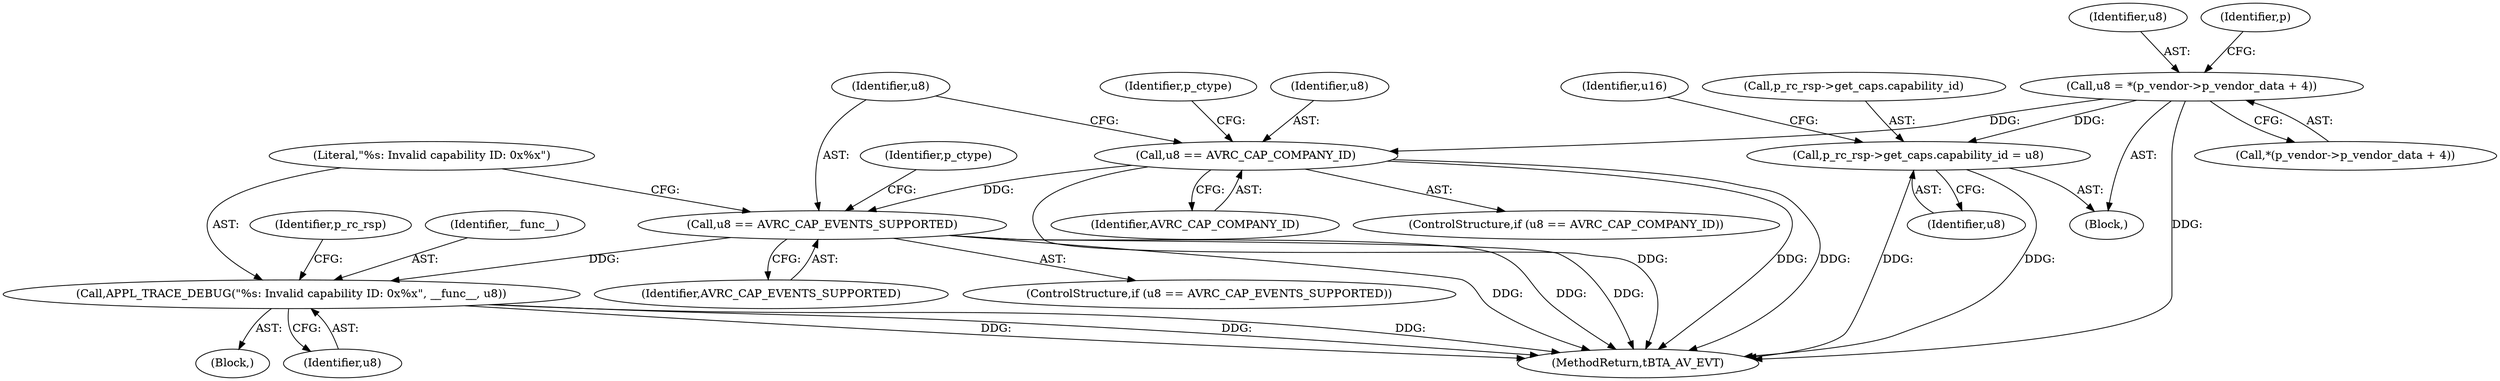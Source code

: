 digraph "0_Android_30cec963095366536ca0b1306089154e09bfe1a9@pointer" {
"1000260" [label="(Call,u8 = *(p_vendor->p_vendor_data + 4))"];
"1000275" [label="(Call,p_rc_rsp->get_caps.capability_id = u8)"];
"1000307" [label="(Call,u8 == AVRC_CAP_COMPANY_ID)"];
"1000342" [label="(Call,u8 == AVRC_CAP_EVENTS_SUPPORTED)"];
"1000375" [label="(Call,APPL_TRACE_DEBUG(\"%s: Invalid capability ID: 0x%x\", __func__, u8))"];
"1000283" [label="(Identifier,u16)"];
"1000306" [label="(ControlStructure,if (u8 == AVRC_CAP_COMPANY_ID))"];
"1000342" [label="(Call,u8 == AVRC_CAP_EVENTS_SUPPORTED)"];
"1000343" [label="(Identifier,u8)"];
"1000313" [label="(Identifier,p_ctype)"];
"1000276" [label="(Call,p_rc_rsp->get_caps.capability_id)"];
"1000382" [label="(Identifier,p_rc_rsp)"];
"1000281" [label="(Identifier,u8)"];
"1000375" [label="(Call,APPL_TRACE_DEBUG(\"%s: Invalid capability ID: 0x%x\", __func__, u8))"];
"1000308" [label="(Identifier,u8)"];
"1000378" [label="(Identifier,u8)"];
"1000260" [label="(Call,u8 = *(p_vendor->p_vendor_data + 4))"];
"1000376" [label="(Literal,\"%s: Invalid capability ID: 0x%x\")"];
"1000261" [label="(Identifier,u8)"];
"1000269" [label="(Identifier,p)"];
"1000307" [label="(Call,u8 == AVRC_CAP_COMPANY_ID)"];
"1000237" [label="(Block,)"];
"1000410" [label="(MethodReturn,tBTA_AV_EVT)"];
"1000262" [label="(Call,*(p_vendor->p_vendor_data + 4))"];
"1000344" [label="(Identifier,AVRC_CAP_EVENTS_SUPPORTED)"];
"1000275" [label="(Call,p_rc_rsp->get_caps.capability_id = u8)"];
"1000374" [label="(Block,)"];
"1000377" [label="(Identifier,__func__)"];
"1000348" [label="(Identifier,p_ctype)"];
"1000341" [label="(ControlStructure,if (u8 == AVRC_CAP_EVENTS_SUPPORTED))"];
"1000309" [label="(Identifier,AVRC_CAP_COMPANY_ID)"];
"1000260" -> "1000237"  [label="AST: "];
"1000260" -> "1000262"  [label="CFG: "];
"1000261" -> "1000260"  [label="AST: "];
"1000262" -> "1000260"  [label="AST: "];
"1000269" -> "1000260"  [label="CFG: "];
"1000260" -> "1000410"  [label="DDG: "];
"1000260" -> "1000275"  [label="DDG: "];
"1000260" -> "1000307"  [label="DDG: "];
"1000275" -> "1000237"  [label="AST: "];
"1000275" -> "1000281"  [label="CFG: "];
"1000276" -> "1000275"  [label="AST: "];
"1000281" -> "1000275"  [label="AST: "];
"1000283" -> "1000275"  [label="CFG: "];
"1000275" -> "1000410"  [label="DDG: "];
"1000275" -> "1000410"  [label="DDG: "];
"1000307" -> "1000306"  [label="AST: "];
"1000307" -> "1000309"  [label="CFG: "];
"1000308" -> "1000307"  [label="AST: "];
"1000309" -> "1000307"  [label="AST: "];
"1000313" -> "1000307"  [label="CFG: "];
"1000343" -> "1000307"  [label="CFG: "];
"1000307" -> "1000410"  [label="DDG: "];
"1000307" -> "1000410"  [label="DDG: "];
"1000307" -> "1000410"  [label="DDG: "];
"1000307" -> "1000342"  [label="DDG: "];
"1000342" -> "1000341"  [label="AST: "];
"1000342" -> "1000344"  [label="CFG: "];
"1000343" -> "1000342"  [label="AST: "];
"1000344" -> "1000342"  [label="AST: "];
"1000348" -> "1000342"  [label="CFG: "];
"1000376" -> "1000342"  [label="CFG: "];
"1000342" -> "1000410"  [label="DDG: "];
"1000342" -> "1000410"  [label="DDG: "];
"1000342" -> "1000410"  [label="DDG: "];
"1000342" -> "1000375"  [label="DDG: "];
"1000375" -> "1000374"  [label="AST: "];
"1000375" -> "1000378"  [label="CFG: "];
"1000376" -> "1000375"  [label="AST: "];
"1000377" -> "1000375"  [label="AST: "];
"1000378" -> "1000375"  [label="AST: "];
"1000382" -> "1000375"  [label="CFG: "];
"1000375" -> "1000410"  [label="DDG: "];
"1000375" -> "1000410"  [label="DDG: "];
"1000375" -> "1000410"  [label="DDG: "];
}
